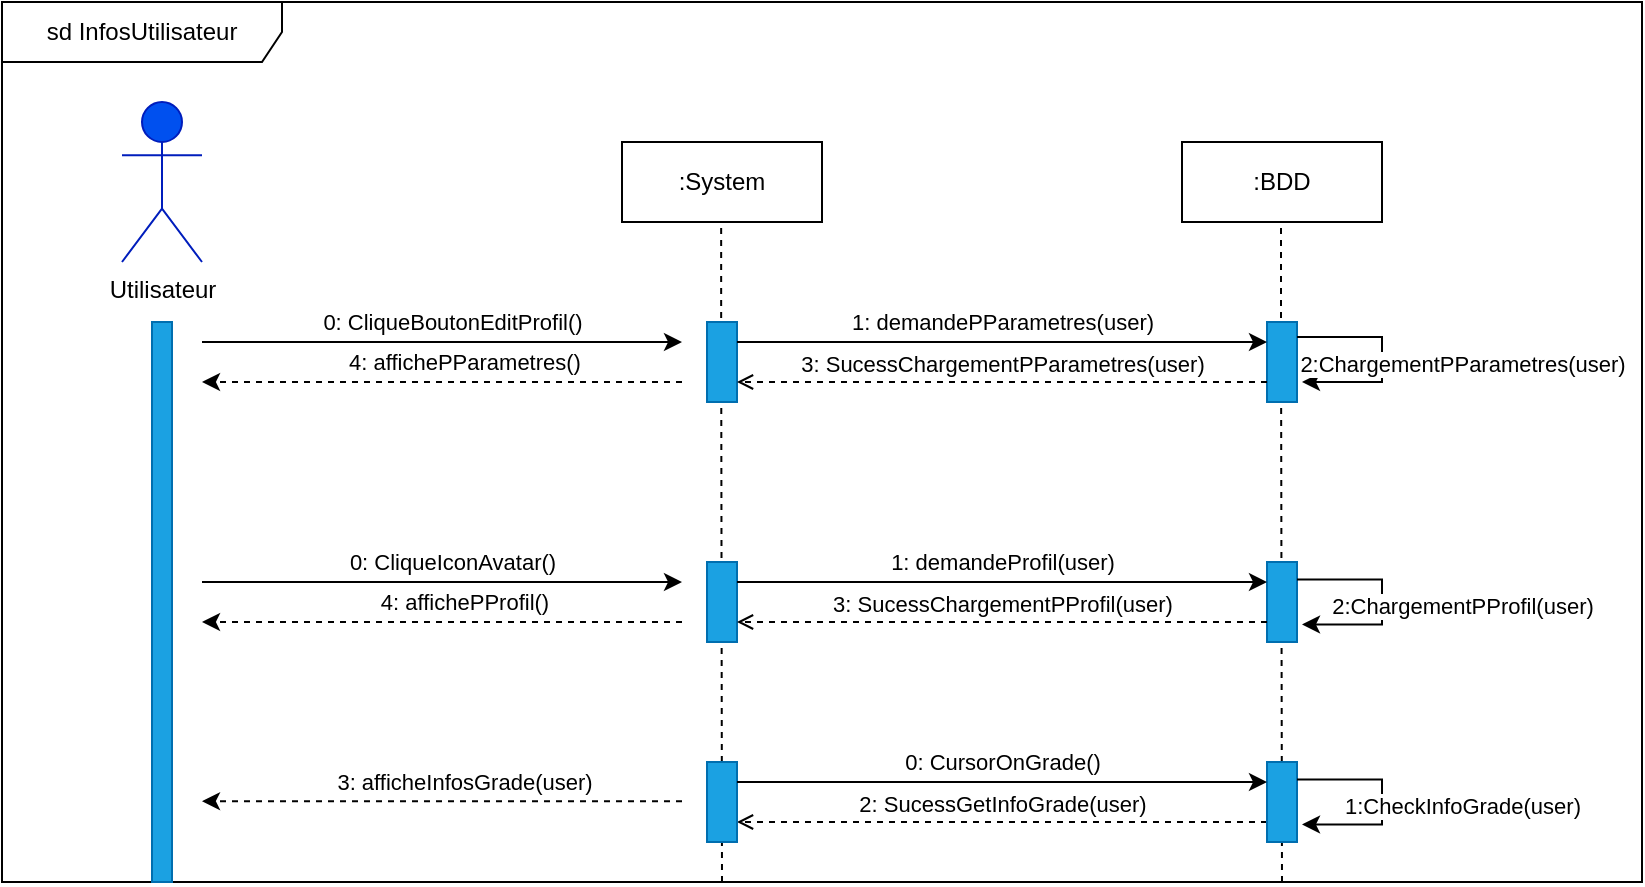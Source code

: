 <mxfile version="20.6.0" type="device"><diagram id="0jFWE-cZYEaTjbjNxTbA" name="Page-1"><mxGraphModel dx="929" dy="922" grid="1" gridSize="10" guides="1" tooltips="1" connect="1" arrows="1" fold="1" page="1" pageScale="1" pageWidth="827" pageHeight="1169" math="0" shadow="0"><root><mxCell id="0"/><mxCell id="1" parent="0"/><mxCell id="EB6b6cM1x3HlfW6P48gf-10" value="sd InfosUtilisateur" style="shape=umlFrame;whiteSpace=wrap;html=1;fontColor=#000000;width=140;height=30;movable=0;resizable=0;rotatable=0;deletable=0;editable=0;connectable=0;" parent="1" vertex="1"><mxGeometry width="820" height="440" as="geometry"/></mxCell><mxCell id="3uSPFvrTHJMgyogwOMuP-5" value="&lt;font color=&quot;#000000&quot;&gt;Utilisateur&lt;/font&gt;" style="shape=umlActor;verticalLabelPosition=bottom;verticalAlign=top;html=1;outlineConnect=0;fillColor=#0050ef;strokeColor=#001DBC;fontColor=#ffffff;" parent="1" vertex="1"><mxGeometry x="60" y="50" width="40" height="80" as="geometry"/></mxCell><mxCell id="3uSPFvrTHJMgyogwOMuP-6" value="" style="shape=rect;dashed=0;shadow=0;html=1;whiteSpace=wrap;direction=south;horizontal=0;fontColor=#ffffff;fillColor=#1ba1e2;strokeColor=#006EAF;" parent="1" vertex="1"><mxGeometry x="75" y="160" width="10" height="280" as="geometry"/></mxCell><mxCell id="3uSPFvrTHJMgyogwOMuP-7" value=":System" style="whiteSpace=wrap;html=1;align=center;fontColor=#000000;" parent="1" vertex="1"><mxGeometry x="310" y="70" width="100" height="40" as="geometry"/></mxCell><mxCell id="3uSPFvrTHJMgyogwOMuP-8" value=":BDD" style="whiteSpace=wrap;html=1;align=center;fontColor=#000000;" parent="1" vertex="1"><mxGeometry x="590" y="70" width="100" height="40" as="geometry"/></mxCell><mxCell id="3uSPFvrTHJMgyogwOMuP-11" value="" style="endArrow=none;dashed=1;html=1;rounded=0;fontColor=#000000;entryX=0.5;entryY=1;entryDx=0;entryDy=0;movable=1;resizable=1;rotatable=1;deletable=1;editable=1;connectable=1;" parent="1" edge="1"><mxGeometry width="50" height="50" relative="1" as="geometry"><mxPoint x="360" y="440" as="sourcePoint"/><mxPoint x="359.58" y="110" as="targetPoint"/><Array as="points"><mxPoint x="359.58" y="160"/></Array></mxGeometry></mxCell><mxCell id="3uSPFvrTHJMgyogwOMuP-12" value="" style="endArrow=none;dashed=1;html=1;rounded=0;fontColor=#000000;entryX=0.5;entryY=1;entryDx=0;entryDy=0;movable=1;resizable=1;rotatable=1;deletable=1;editable=1;connectable=1;" parent="1" edge="1"><mxGeometry width="50" height="50" relative="1" as="geometry"><mxPoint x="640" y="440" as="sourcePoint"/><mxPoint x="639.5" y="110" as="targetPoint"/><Array as="points"><mxPoint x="639.5" y="160"/></Array></mxGeometry></mxCell><mxCell id="3uSPFvrTHJMgyogwOMuP-13" value="" style="shape=rect;dashed=0;shadow=0;html=1;whiteSpace=wrap;direction=south;horizontal=0;fontColor=#ffffff;fillColor=#1ba1e2;strokeColor=#006EAF;" parent="1" vertex="1"><mxGeometry x="352.5" y="160" width="15" height="40" as="geometry"/></mxCell><mxCell id="3uSPFvrTHJMgyogwOMuP-14" value="" style="shape=rect;dashed=0;shadow=0;html=1;whiteSpace=wrap;direction=south;horizontal=0;fontColor=#ffffff;fillColor=#1ba1e2;strokeColor=#006EAF;" parent="1" vertex="1"><mxGeometry x="632.5" y="160" width="15" height="40" as="geometry"/></mxCell><mxCell id="L96Htz0tax19qdcjGGh8-1" value="" style="endArrow=classic;html=1;rounded=0;" parent="1" edge="1"><mxGeometry width="50" height="50" relative="1" as="geometry"><mxPoint x="100" y="170" as="sourcePoint"/><mxPoint x="340" y="170" as="targetPoint"/></mxGeometry></mxCell><mxCell id="L96Htz0tax19qdcjGGh8-2" value="0: CliqueBoutonEditProfil()" style="edgeLabel;html=1;align=center;verticalAlign=middle;resizable=0;points=[];" parent="L96Htz0tax19qdcjGGh8-1" vertex="1" connectable="0"><mxGeometry x="-0.196" y="1" relative="1" as="geometry"><mxPoint x="28" y="-9" as="offset"/></mxGeometry></mxCell><mxCell id="L96Htz0tax19qdcjGGh8-4" value="" style="endArrow=classic;html=1;rounded=0;" parent="1" edge="1"><mxGeometry width="50" height="50" relative="1" as="geometry"><mxPoint x="100" y="290" as="sourcePoint"/><mxPoint x="340" y="290" as="targetPoint"/></mxGeometry></mxCell><mxCell id="L96Htz0tax19qdcjGGh8-5" value="0: CliqueIconAvatar()" style="edgeLabel;html=1;align=center;verticalAlign=middle;resizable=0;points=[];" parent="L96Htz0tax19qdcjGGh8-4" vertex="1" connectable="0"><mxGeometry x="-0.196" y="1" relative="1" as="geometry"><mxPoint x="28" y="-9" as="offset"/></mxGeometry></mxCell><mxCell id="L96Htz0tax19qdcjGGh8-14" value="" style="shape=rect;dashed=0;shadow=0;html=1;whiteSpace=wrap;direction=south;horizontal=0;fontColor=#ffffff;fillColor=#1ba1e2;strokeColor=#006EAF;" parent="1" vertex="1"><mxGeometry x="352.5" y="280" width="15" height="40" as="geometry"/></mxCell><mxCell id="L96Htz0tax19qdcjGGh8-16" value="" style="shape=rect;dashed=0;shadow=0;html=1;whiteSpace=wrap;direction=south;horizontal=0;fontColor=#ffffff;fillColor=#1ba1e2;strokeColor=#006EAF;" parent="1" vertex="1"><mxGeometry x="632.5" y="280" width="15" height="40" as="geometry"/></mxCell><mxCell id="L96Htz0tax19qdcjGGh8-18" value="" style="endArrow=classic;html=1;rounded=0;fontColor=#000000;dashed=1;" parent="1" edge="1"><mxGeometry width="50" height="50" relative="1" as="geometry"><mxPoint x="340" y="310" as="sourcePoint"/><mxPoint x="100" y="310" as="targetPoint"/></mxGeometry></mxCell><mxCell id="L96Htz0tax19qdcjGGh8-19" value="4: affichePProfil()" style="edgeLabel;html=1;align=center;verticalAlign=middle;resizable=0;points=[];fontColor=#000000;" parent="L96Htz0tax19qdcjGGh8-18" vertex="1" connectable="0"><mxGeometry x="-0.229" relative="1" as="geometry"><mxPoint x="-17" y="-10" as="offset"/></mxGeometry></mxCell><mxCell id="L96Htz0tax19qdcjGGh8-22" value="" style="endArrow=classic;html=1;rounded=0;fontColor=#000000;dashed=1;" parent="1" edge="1"><mxGeometry width="50" height="50" relative="1" as="geometry"><mxPoint x="340" y="190" as="sourcePoint"/><mxPoint x="100" y="190" as="targetPoint"/></mxGeometry></mxCell><mxCell id="L96Htz0tax19qdcjGGh8-23" value="4: affichePParametres()" style="edgeLabel;html=1;align=center;verticalAlign=middle;resizable=0;points=[];fontColor=#000000;" parent="L96Htz0tax19qdcjGGh8-22" vertex="1" connectable="0"><mxGeometry x="-0.229" relative="1" as="geometry"><mxPoint x="-17" y="-10" as="offset"/></mxGeometry></mxCell><mxCell id="L96Htz0tax19qdcjGGh8-25" value="" style="endArrow=classic;html=1;rounded=0;fontColor=#000000;entryX=0.25;entryY=1;entryDx=0;entryDy=0;exitX=0.25;exitY=0;exitDx=0;exitDy=0;" parent="1" source="3uSPFvrTHJMgyogwOMuP-13" target="3uSPFvrTHJMgyogwOMuP-14" edge="1"><mxGeometry width="50" height="50" relative="1" as="geometry"><mxPoint x="352.5" y="220.0" as="sourcePoint"/><mxPoint x="658.5" y="220.0" as="targetPoint"/></mxGeometry></mxCell><mxCell id="L96Htz0tax19qdcjGGh8-32" value="1: demandePParametres(user)" style="edgeLabel;html=1;align=center;verticalAlign=middle;resizable=0;points=[];" parent="L96Htz0tax19qdcjGGh8-25" vertex="1" connectable="0"><mxGeometry x="0.122" relative="1" as="geometry"><mxPoint x="-16" y="-10" as="offset"/></mxGeometry></mxCell><mxCell id="L96Htz0tax19qdcjGGh8-28" value="3: SucessChargementPParametres(user)" style="edgeStyle=none;html=1;endArrow=open;dashed=1;verticalAlign=bottom;rounded=0;fontFamily=Helvetica;fontSize=11;fontColor=#000000;exitX=0.75;exitY=1;exitDx=0;exitDy=0;entryX=0.75;entryY=0;entryDx=0;entryDy=0;" parent="1" source="3uSPFvrTHJMgyogwOMuP-14" target="3uSPFvrTHJMgyogwOMuP-13" edge="1"><mxGeometry width="160" relative="1" as="geometry"><mxPoint x="620" y="220" as="sourcePoint"/><mxPoint x="310" y="220" as="targetPoint"/><Array as="points"><mxPoint x="400" y="190"/></Array></mxGeometry></mxCell><mxCell id="L96Htz0tax19qdcjGGh8-29" value="" style="edgeStyle=elbowEdgeStyle;elbow=horizontal;endArrow=classic;html=1;rounded=0;fontFamily=Helvetica;fontSize=12;fontColor=#000000;exitX=0.25;exitY=0;exitDx=0;exitDy=0;" parent="1" edge="1"><mxGeometry width="50" height="50" relative="1" as="geometry"><mxPoint x="647.5" y="167.5" as="sourcePoint"/><mxPoint x="650" y="190" as="targetPoint"/><Array as="points"><mxPoint x="690" y="183"/></Array></mxGeometry></mxCell><mxCell id="L96Htz0tax19qdcjGGh8-30" value="2:ChargementPParametres(user)" style="edgeLabel;html=1;align=center;verticalAlign=middle;resizable=0;points=[];fontSize=11;fontFamily=Helvetica;fontColor=#000000;" parent="L96Htz0tax19qdcjGGh8-29" vertex="1" connectable="0"><mxGeometry x="-0.138" relative="1" as="geometry"><mxPoint x="40" y="10" as="offset"/></mxGeometry></mxCell><mxCell id="L96Htz0tax19qdcjGGh8-33" value="" style="endArrow=classic;html=1;rounded=0;fontColor=#000000;entryX=0.25;entryY=1;entryDx=0;entryDy=0;exitX=0.25;exitY=0;exitDx=0;exitDy=0;" parent="1" edge="1"><mxGeometry width="50" height="50" relative="1" as="geometry"><mxPoint x="367.5" y="290" as="sourcePoint"/><mxPoint x="632.5" y="290" as="targetPoint"/></mxGeometry></mxCell><mxCell id="L96Htz0tax19qdcjGGh8-34" value="1: demandeProfil(user)" style="edgeLabel;html=1;align=center;verticalAlign=middle;resizable=0;points=[];" parent="L96Htz0tax19qdcjGGh8-33" vertex="1" connectable="0"><mxGeometry x="0.122" relative="1" as="geometry"><mxPoint x="-16" y="-10" as="offset"/></mxGeometry></mxCell><mxCell id="L96Htz0tax19qdcjGGh8-35" value="3: SucessChargementPProfil(user)" style="edgeStyle=none;html=1;endArrow=open;dashed=1;verticalAlign=bottom;rounded=0;fontFamily=Helvetica;fontSize=11;fontColor=#000000;exitX=0.75;exitY=1;exitDx=0;exitDy=0;entryX=0.75;entryY=0;entryDx=0;entryDy=0;" parent="1" edge="1"><mxGeometry width="160" relative="1" as="geometry"><mxPoint x="632.5" y="310" as="sourcePoint"/><mxPoint x="367.5" y="310" as="targetPoint"/><Array as="points"><mxPoint x="400" y="310"/></Array></mxGeometry></mxCell><mxCell id="L96Htz0tax19qdcjGGh8-36" value="2: SucessGetInfoGrade(user)" style="edgeStyle=none;html=1;endArrow=open;dashed=1;verticalAlign=bottom;rounded=0;fontFamily=Helvetica;fontSize=11;fontColor=#000000;exitX=0.75;exitY=1;exitDx=0;exitDy=0;entryX=0.75;entryY=0;entryDx=0;entryDy=0;" parent="1" edge="1"><mxGeometry width="160" relative="1" as="geometry"><mxPoint x="632.5" y="410" as="sourcePoint"/><mxPoint x="367.5" y="410" as="targetPoint"/><Array as="points"><mxPoint x="400" y="410"/></Array></mxGeometry></mxCell><mxCell id="L96Htz0tax19qdcjGGh8-37" value="" style="edgeStyle=elbowEdgeStyle;elbow=horizontal;endArrow=classic;html=1;rounded=0;fontFamily=Helvetica;fontSize=12;fontColor=#000000;exitX=0.25;exitY=0;exitDx=0;exitDy=0;" parent="1" edge="1"><mxGeometry width="50" height="50" relative="1" as="geometry"><mxPoint x="647.5" y="288.75" as="sourcePoint"/><mxPoint x="650" y="311.25" as="targetPoint"/><Array as="points"><mxPoint x="690" y="304.25"/></Array></mxGeometry></mxCell><mxCell id="L96Htz0tax19qdcjGGh8-38" value="2:ChargementPProfil(user)" style="edgeLabel;html=1;align=center;verticalAlign=middle;resizable=0;points=[];fontSize=11;fontFamily=Helvetica;fontColor=#000000;" parent="L96Htz0tax19qdcjGGh8-37" vertex="1" connectable="0"><mxGeometry x="-0.138" relative="1" as="geometry"><mxPoint x="40" y="10" as="offset"/></mxGeometry></mxCell><mxCell id="L96Htz0tax19qdcjGGh8-39" value="" style="shape=rect;dashed=0;shadow=0;html=1;whiteSpace=wrap;direction=south;horizontal=0;fontColor=#ffffff;fillColor=#1ba1e2;strokeColor=#006EAF;" parent="1" vertex="1"><mxGeometry x="352.5" y="380" width="15" height="40" as="geometry"/></mxCell><mxCell id="L96Htz0tax19qdcjGGh8-40" value="" style="shape=rect;dashed=0;shadow=0;html=1;whiteSpace=wrap;direction=south;horizontal=0;fontColor=#ffffff;fillColor=#1ba1e2;strokeColor=#006EAF;" parent="1" vertex="1"><mxGeometry x="632.5" y="380" width="15" height="40" as="geometry"/></mxCell><mxCell id="L96Htz0tax19qdcjGGh8-61" value="" style="endArrow=classic;html=1;rounded=0;fontColor=#000000;entryX=0.25;entryY=1;entryDx=0;entryDy=0;exitX=0.25;exitY=0;exitDx=0;exitDy=0;" parent="1" edge="1"><mxGeometry width="50" height="50" relative="1" as="geometry"><mxPoint x="367.5" y="390" as="sourcePoint"/><mxPoint x="632.5" y="390" as="targetPoint"/></mxGeometry></mxCell><mxCell id="L96Htz0tax19qdcjGGh8-62" value="0: CursorOnGrade()" style="edgeLabel;html=1;align=center;verticalAlign=middle;resizable=0;points=[];" parent="L96Htz0tax19qdcjGGh8-61" vertex="1" connectable="0"><mxGeometry x="0.122" relative="1" as="geometry"><mxPoint x="-16" y="-10" as="offset"/></mxGeometry></mxCell><mxCell id="L96Htz0tax19qdcjGGh8-70" value="" style="edgeStyle=elbowEdgeStyle;elbow=horizontal;endArrow=classic;html=1;rounded=0;fontFamily=Helvetica;fontSize=12;fontColor=#000000;exitX=0.25;exitY=0;exitDx=0;exitDy=0;" parent="1" edge="1"><mxGeometry width="50" height="50" relative="1" as="geometry"><mxPoint x="647.5" y="388.75" as="sourcePoint"/><mxPoint x="650" y="411.25" as="targetPoint"/><Array as="points"><mxPoint x="690" y="404.25"/></Array></mxGeometry></mxCell><mxCell id="L96Htz0tax19qdcjGGh8-71" value="1:CheckInfoGrade(user)" style="edgeLabel;html=1;align=center;verticalAlign=middle;resizable=0;points=[];fontSize=11;fontFamily=Helvetica;fontColor=#000000;" parent="L96Htz0tax19qdcjGGh8-70" vertex="1" connectable="0"><mxGeometry x="-0.138" relative="1" as="geometry"><mxPoint x="40" y="10" as="offset"/></mxGeometry></mxCell><mxCell id="L96Htz0tax19qdcjGGh8-92" value="" style="endArrow=classic;html=1;rounded=0;fontColor=#000000;dashed=1;" parent="1" edge="1"><mxGeometry width="50" height="50" relative="1" as="geometry"><mxPoint x="340" y="399.58" as="sourcePoint"/><mxPoint x="100" y="399.58" as="targetPoint"/></mxGeometry></mxCell><mxCell id="L96Htz0tax19qdcjGGh8-93" value="3: afficheInfosGrade(user)" style="edgeLabel;html=1;align=center;verticalAlign=middle;resizable=0;points=[];fontColor=#000000;" parent="L96Htz0tax19qdcjGGh8-92" vertex="1" connectable="0"><mxGeometry x="-0.229" relative="1" as="geometry"><mxPoint x="-17" y="-10" as="offset"/></mxGeometry></mxCell></root></mxGraphModel></diagram></mxfile>